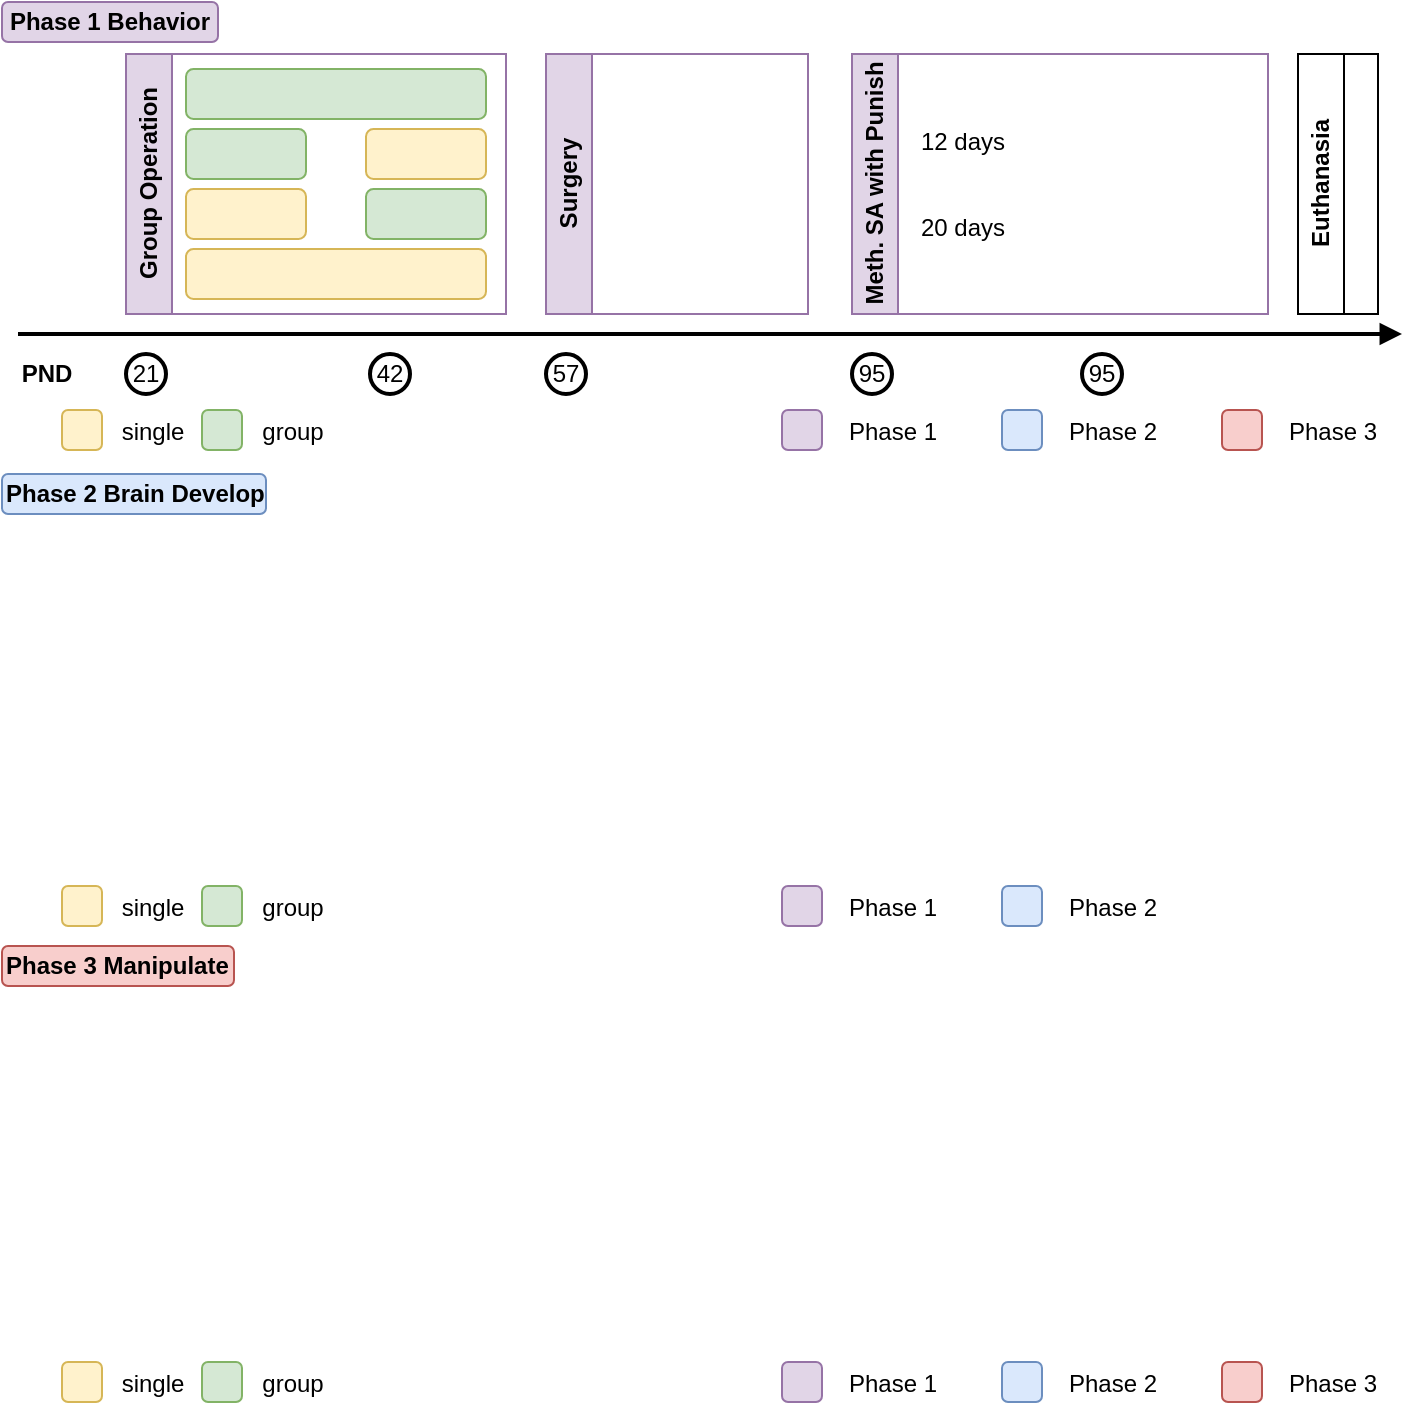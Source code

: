 <mxfile version="26.0.9">
  <diagram name="Page-1" id="I2RzQkV2m2pnWG8UewLT">
    <mxGraphModel dx="1297" dy="711" grid="0" gridSize="10" guides="1" tooltips="1" connect="1" arrows="1" fold="1" page="1" pageScale="1" pageWidth="709" pageHeight="236" math="0" shadow="0">
      <root>
        <mxCell id="0" />
        <mxCell id="1" parent="0" />
        <mxCell id="CC86WL3dVChZbo9_PTtD-1" value="" style="endArrow=block;html=1;rounded=0;endFill=1;strokeWidth=2;" parent="1" edge="1">
          <mxGeometry relative="1" as="geometry">
            <mxPoint x="8" y="166" as="sourcePoint" />
            <mxPoint x="700" y="166" as="targetPoint" />
          </mxGeometry>
        </mxCell>
        <mxCell id="CC86WL3dVChZbo9_PTtD-9" value="Group Operation" style="swimlane;horizontal=0;whiteSpace=wrap;html=1;fillColor=#e1d5e7;strokeColor=#9673a6;" parent="1" vertex="1">
          <mxGeometry x="62" y="26" width="190" height="130" as="geometry">
            <mxRectangle x="40" y="160" width="40" height="120" as="alternateBounds" />
          </mxGeometry>
        </mxCell>
        <mxCell id="CC86WL3dVChZbo9_PTtD-13" value="" style="rounded=1;whiteSpace=wrap;html=1;fillColor=#fff2cc;strokeColor=#d6b656;" parent="CC86WL3dVChZbo9_PTtD-9" vertex="1">
          <mxGeometry x="30" y="97.5" width="150" height="25" as="geometry" />
        </mxCell>
        <mxCell id="CC86WL3dVChZbo9_PTtD-14" value="" style="rounded=1;whiteSpace=wrap;html=1;fillColor=#d5e8d4;strokeColor=#82b366;" parent="CC86WL3dVChZbo9_PTtD-9" vertex="1">
          <mxGeometry x="30" y="7.5" width="150" height="25" as="geometry" />
        </mxCell>
        <mxCell id="CC86WL3dVChZbo9_PTtD-15" value="" style="rounded=1;whiteSpace=wrap;html=1;fillColor=#d5e8d4;strokeColor=#82b366;" parent="CC86WL3dVChZbo9_PTtD-9" vertex="1">
          <mxGeometry x="30" y="37.5" width="60" height="25" as="geometry" />
        </mxCell>
        <mxCell id="CC86WL3dVChZbo9_PTtD-16" value="" style="rounded=1;whiteSpace=wrap;html=1;fillColor=#fff2cc;strokeColor=#d6b656;" parent="CC86WL3dVChZbo9_PTtD-9" vertex="1">
          <mxGeometry x="120" y="37.5" width="60" height="25" as="geometry" />
        </mxCell>
        <mxCell id="CC86WL3dVChZbo9_PTtD-17" value="" style="rounded=1;whiteSpace=wrap;html=1;fillColor=#fff2cc;strokeColor=#d6b656;" parent="CC86WL3dVChZbo9_PTtD-9" vertex="1">
          <mxGeometry x="30" y="67.5" width="60" height="25" as="geometry" />
        </mxCell>
        <mxCell id="CC86WL3dVChZbo9_PTtD-18" value="" style="rounded=1;whiteSpace=wrap;html=1;fillColor=#d5e8d4;strokeColor=#82b366;" parent="CC86WL3dVChZbo9_PTtD-9" vertex="1">
          <mxGeometry x="120" y="67.5" width="60" height="25" as="geometry" />
        </mxCell>
        <mxCell id="CC86WL3dVChZbo9_PTtD-10" value="21" style="ellipse;whiteSpace=wrap;html=1;aspect=fixed;strokeWidth=2;" parent="1" vertex="1">
          <mxGeometry x="62" y="176" width="20" height="20" as="geometry" />
        </mxCell>
        <mxCell id="CC86WL3dVChZbo9_PTtD-11" value="57" style="ellipse;whiteSpace=wrap;html=1;aspect=fixed;strokeWidth=2;" parent="1" vertex="1">
          <mxGeometry x="272" y="176" width="20" height="20" as="geometry" />
        </mxCell>
        <mxCell id="CC86WL3dVChZbo9_PTtD-19" value="Surgery" style="swimlane;horizontal=0;whiteSpace=wrap;html=1;fillColor=#e1d5e7;strokeColor=#9673a6;" parent="1" vertex="1">
          <mxGeometry x="272" y="26" width="131" height="130" as="geometry">
            <mxRectangle x="311" y="26" width="40" height="120" as="alternateBounds" />
          </mxGeometry>
        </mxCell>
        <mxCell id="CC86WL3dVChZbo9_PTtD-26" value="Meth. SA with Punish" style="swimlane;horizontal=0;whiteSpace=wrap;html=1;fillColor=#e1d5e7;strokeColor=#9673a6;" parent="1" vertex="1">
          <mxGeometry x="425" y="26" width="208" height="130" as="geometry">
            <mxRectangle x="40" y="160" width="40" height="120" as="alternateBounds" />
          </mxGeometry>
        </mxCell>
        <mxCell id="CC86WL3dVChZbo9_PTtD-32" value="&lt;div&gt;12 days&lt;/div&gt;&lt;div&gt;&lt;br&gt;&lt;/div&gt;&lt;div&gt;&lt;br&gt;&lt;/div&gt;20 days" style="text;html=1;align=center;verticalAlign=middle;resizable=0;points=[];autosize=1;strokeColor=none;fillColor=none;" parent="CC86WL3dVChZbo9_PTtD-26" vertex="1">
          <mxGeometry x="20" y="30" width="70" height="70" as="geometry" />
        </mxCell>
        <mxCell id="CC86WL3dVChZbo9_PTtD-31" value="95" style="ellipse;whiteSpace=wrap;html=1;aspect=fixed;strokeWidth=2;" parent="1" vertex="1">
          <mxGeometry x="425" y="176" width="20" height="20" as="geometry" />
        </mxCell>
        <mxCell id="CC86WL3dVChZbo9_PTtD-52" value="Euthanasia" style="swimlane;horizontal=0;whiteSpace=wrap;html=1;" parent="1" vertex="1">
          <mxGeometry x="648" y="26" width="40" height="130" as="geometry">
            <mxRectangle x="40" y="160" width="40" height="120" as="alternateBounds" />
          </mxGeometry>
        </mxCell>
        <mxCell id="CC86WL3dVChZbo9_PTtD-39" value="" style="rounded=1;whiteSpace=wrap;html=1;fillColor=#fff2cc;strokeColor=#d6b656;" parent="1" vertex="1">
          <mxGeometry x="30" y="204" width="20" height="20" as="geometry" />
        </mxCell>
        <mxCell id="CC86WL3dVChZbo9_PTtD-41" value="single" style="text;html=1;align=center;verticalAlign=bottom;resizable=0;points=[];autosize=1;strokeColor=none;fillColor=none;" parent="1" vertex="1">
          <mxGeometry x="50" y="194" width="50" height="30" as="geometry" />
        </mxCell>
        <mxCell id="CC86WL3dVChZbo9_PTtD-40" value="" style="rounded=1;whiteSpace=wrap;html=1;fillColor=#d5e8d4;strokeColor=#82b366;" parent="1" vertex="1">
          <mxGeometry x="100" y="204" width="20" height="20" as="geometry" />
        </mxCell>
        <mxCell id="CC86WL3dVChZbo9_PTtD-42" value="group" style="text;html=1;align=center;verticalAlign=bottom;resizable=0;points=[];autosize=1;strokeColor=none;fillColor=none;" parent="1" vertex="1">
          <mxGeometry x="120" y="194" width="50" height="30" as="geometry" />
        </mxCell>
        <mxCell id="CC86WL3dVChZbo9_PTtD-44" value="Phase 1" style="text;html=1;align=center;verticalAlign=bottom;resizable=0;points=[];autosize=1;strokeColor=none;fillColor=none;" parent="1" vertex="1">
          <mxGeometry x="410" y="194" width="70" height="30" as="geometry" />
        </mxCell>
        <mxCell id="CC86WL3dVChZbo9_PTtD-48" value="" style="rounded=1;whiteSpace=wrap;html=1;fillColor=#e1d5e7;strokeColor=#9673a6;" parent="1" vertex="1">
          <mxGeometry x="390" y="204" width="20" height="20" as="geometry" />
        </mxCell>
        <mxCell id="CC86WL3dVChZbo9_PTtD-46" value="Phase 2" style="text;html=1;align=center;verticalAlign=bottom;resizable=0;points=[];autosize=1;strokeColor=none;fillColor=none;" parent="1" vertex="1">
          <mxGeometry x="520" y="194" width="70" height="30" as="geometry" />
        </mxCell>
        <mxCell id="CC86WL3dVChZbo9_PTtD-49" value="" style="rounded=1;whiteSpace=wrap;html=1;fillColor=#dae8fc;strokeColor=#6c8ebf;" parent="1" vertex="1">
          <mxGeometry x="500" y="204" width="20" height="20" as="geometry" />
        </mxCell>
        <mxCell id="CC86WL3dVChZbo9_PTtD-47" value="Phase 3" style="text;html=1;align=center;verticalAlign=bottom;resizable=0;points=[];autosize=1;strokeColor=none;fillColor=none;" parent="1" vertex="1">
          <mxGeometry x="630" y="194" width="70" height="30" as="geometry" />
        </mxCell>
        <mxCell id="CC86WL3dVChZbo9_PTtD-51" value="" style="rounded=1;whiteSpace=wrap;html=1;fillColor=#f8cecc;strokeColor=#b85450;" parent="1" vertex="1">
          <mxGeometry x="610" y="204" width="20" height="20" as="geometry" />
        </mxCell>
        <mxCell id="CC86WL3dVChZbo9_PTtD-117" value="" style="rounded=1;whiteSpace=wrap;html=1;fillColor=#fff2cc;strokeColor=#d6b656;" parent="1" vertex="1">
          <mxGeometry x="30" y="442" width="20" height="20" as="geometry" />
        </mxCell>
        <mxCell id="CC86WL3dVChZbo9_PTtD-118" value="single" style="text;html=1;align=center;verticalAlign=bottom;resizable=0;points=[];autosize=1;strokeColor=none;fillColor=none;" parent="1" vertex="1">
          <mxGeometry x="50" y="432" width="50" height="30" as="geometry" />
        </mxCell>
        <mxCell id="CC86WL3dVChZbo9_PTtD-119" value="" style="rounded=1;whiteSpace=wrap;html=1;fillColor=#d5e8d4;strokeColor=#82b366;" parent="1" vertex="1">
          <mxGeometry x="100" y="442" width="20" height="20" as="geometry" />
        </mxCell>
        <mxCell id="CC86WL3dVChZbo9_PTtD-120" value="group" style="text;html=1;align=center;verticalAlign=bottom;resizable=0;points=[];autosize=1;strokeColor=none;fillColor=none;" parent="1" vertex="1">
          <mxGeometry x="120" y="432" width="50" height="30" as="geometry" />
        </mxCell>
        <mxCell id="CC86WL3dVChZbo9_PTtD-121" value="Phase 1" style="text;html=1;align=center;verticalAlign=bottom;resizable=0;points=[];autosize=1;strokeColor=none;fillColor=none;" parent="1" vertex="1">
          <mxGeometry x="410" y="432" width="70" height="30" as="geometry" />
        </mxCell>
        <mxCell id="CC86WL3dVChZbo9_PTtD-122" value="" style="rounded=1;whiteSpace=wrap;html=1;fillColor=#e1d5e7;strokeColor=#9673a6;" parent="1" vertex="1">
          <mxGeometry x="390" y="442" width="20" height="20" as="geometry" />
        </mxCell>
        <mxCell id="CC86WL3dVChZbo9_PTtD-123" value="Phase 2" style="text;html=1;align=center;verticalAlign=bottom;resizable=0;points=[];autosize=1;strokeColor=none;fillColor=none;" parent="1" vertex="1">
          <mxGeometry x="520" y="432" width="70" height="30" as="geometry" />
        </mxCell>
        <mxCell id="CC86WL3dVChZbo9_PTtD-124" value="" style="rounded=1;whiteSpace=wrap;html=1;fillColor=#dae8fc;strokeColor=#6c8ebf;" parent="1" vertex="1">
          <mxGeometry x="500" y="442" width="20" height="20" as="geometry" />
        </mxCell>
        <mxCell id="CC86WL3dVChZbo9_PTtD-129" value="42" style="ellipse;whiteSpace=wrap;html=1;aspect=fixed;strokeWidth=2;" parent="1" vertex="1">
          <mxGeometry x="184" y="176" width="20" height="20" as="geometry" />
        </mxCell>
        <mxCell id="CC86WL3dVChZbo9_PTtD-152" value="" style="rounded=1;whiteSpace=wrap;html=1;fillColor=#fff2cc;strokeColor=#d6b656;" parent="1" vertex="1">
          <mxGeometry x="30" y="680" width="20" height="20" as="geometry" />
        </mxCell>
        <mxCell id="CC86WL3dVChZbo9_PTtD-153" value="single" style="text;html=1;align=center;verticalAlign=bottom;resizable=0;points=[];autosize=1;strokeColor=none;fillColor=none;" parent="1" vertex="1">
          <mxGeometry x="50" y="670" width="50" height="30" as="geometry" />
        </mxCell>
        <mxCell id="CC86WL3dVChZbo9_PTtD-154" value="" style="rounded=1;whiteSpace=wrap;html=1;fillColor=#d5e8d4;strokeColor=#82b366;" parent="1" vertex="1">
          <mxGeometry x="100" y="680" width="20" height="20" as="geometry" />
        </mxCell>
        <mxCell id="CC86WL3dVChZbo9_PTtD-155" value="group" style="text;html=1;align=center;verticalAlign=bottom;resizable=0;points=[];autosize=1;strokeColor=none;fillColor=none;" parent="1" vertex="1">
          <mxGeometry x="120" y="670" width="50" height="30" as="geometry" />
        </mxCell>
        <mxCell id="CC86WL3dVChZbo9_PTtD-156" value="Phase 1" style="text;html=1;align=center;verticalAlign=bottom;resizable=0;points=[];autosize=1;strokeColor=none;fillColor=none;" parent="1" vertex="1">
          <mxGeometry x="410" y="670" width="70" height="30" as="geometry" />
        </mxCell>
        <mxCell id="CC86WL3dVChZbo9_PTtD-157" value="" style="rounded=1;whiteSpace=wrap;html=1;fillColor=#e1d5e7;strokeColor=#9673a6;" parent="1" vertex="1">
          <mxGeometry x="390" y="680" width="20" height="20" as="geometry" />
        </mxCell>
        <mxCell id="CC86WL3dVChZbo9_PTtD-158" value="Phase 2" style="text;html=1;align=center;verticalAlign=bottom;resizable=0;points=[];autosize=1;strokeColor=none;fillColor=none;" parent="1" vertex="1">
          <mxGeometry x="520" y="670" width="70" height="30" as="geometry" />
        </mxCell>
        <mxCell id="CC86WL3dVChZbo9_PTtD-159" value="" style="rounded=1;whiteSpace=wrap;html=1;fillColor=#dae8fc;strokeColor=#6c8ebf;" parent="1" vertex="1">
          <mxGeometry x="500" y="680" width="20" height="20" as="geometry" />
        </mxCell>
        <mxCell id="CC86WL3dVChZbo9_PTtD-196" value="Phase 3" style="text;html=1;align=center;verticalAlign=bottom;resizable=0;points=[];autosize=1;strokeColor=none;fillColor=none;" parent="1" vertex="1">
          <mxGeometry x="630" y="670" width="70" height="30" as="geometry" />
        </mxCell>
        <mxCell id="CC86WL3dVChZbo9_PTtD-197" value="" style="rounded=1;whiteSpace=wrap;html=1;fillColor=#f8cecc;strokeColor=#b85450;" parent="1" vertex="1">
          <mxGeometry x="610" y="680" width="20" height="20" as="geometry" />
        </mxCell>
        <mxCell id="fP5M8shgC96ckiccFGSR-3" value="PND" style="text;html=1;align=center;verticalAlign=middle;resizable=0;points=[];autosize=1;strokeColor=none;fillColor=none;fontStyle=1" parent="1" vertex="1">
          <mxGeometry y="173" width="43" height="26" as="geometry" />
        </mxCell>
        <mxCell id="PXAqUeOs8S5oY0DQ0IqQ-48" value="95" style="ellipse;whiteSpace=wrap;html=1;aspect=fixed;strokeWidth=2;" vertex="1" parent="1">
          <mxGeometry x="540" y="176" width="20" height="20" as="geometry" />
        </mxCell>
        <mxCell id="PXAqUeOs8S5oY0DQ0IqQ-49" value="&lt;span style=&quot;font-weight: 700; text-align: left; text-wrap-mode: nowrap;&quot;&gt;Phase 1 Behavior&lt;/span&gt;" style="rounded=1;whiteSpace=wrap;html=1;fillColor=#e1d5e7;strokeColor=#9673a6;" vertex="1" parent="1">
          <mxGeometry width="108" height="20" as="geometry" />
        </mxCell>
        <mxCell id="PXAqUeOs8S5oY0DQ0IqQ-50" value="&lt;span style=&quot;font-weight: 700; text-wrap-mode: nowrap;&quot;&gt;Phase 2 Brain Develop&lt;/span&gt;" style="rounded=1;whiteSpace=wrap;html=1;fillColor=#dae8fc;strokeColor=#6c8ebf;align=left;" vertex="1" parent="1">
          <mxGeometry y="236" width="132" height="20" as="geometry" />
        </mxCell>
        <mxCell id="PXAqUeOs8S5oY0DQ0IqQ-51" value="&lt;span style=&quot;font-weight: 700; text-wrap-mode: nowrap;&quot;&gt;Phase 3&amp;nbsp;&lt;/span&gt;&lt;span style=&quot;font-weight: 700; text-wrap-mode: nowrap;&quot;&gt;Manipulate&lt;/span&gt;" style="rounded=1;whiteSpace=wrap;html=1;fillColor=#f8cecc;strokeColor=#b85450;align=left;" vertex="1" parent="1">
          <mxGeometry y="472" width="116" height="20" as="geometry" />
        </mxCell>
      </root>
    </mxGraphModel>
  </diagram>
</mxfile>
